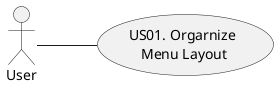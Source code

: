 @startuml
skinparam shadowing false
left to right direction

' User Setting Management -> US
(US01. Orgarnize\n Menu Layout) as US01

:User: -- US01

@enduml